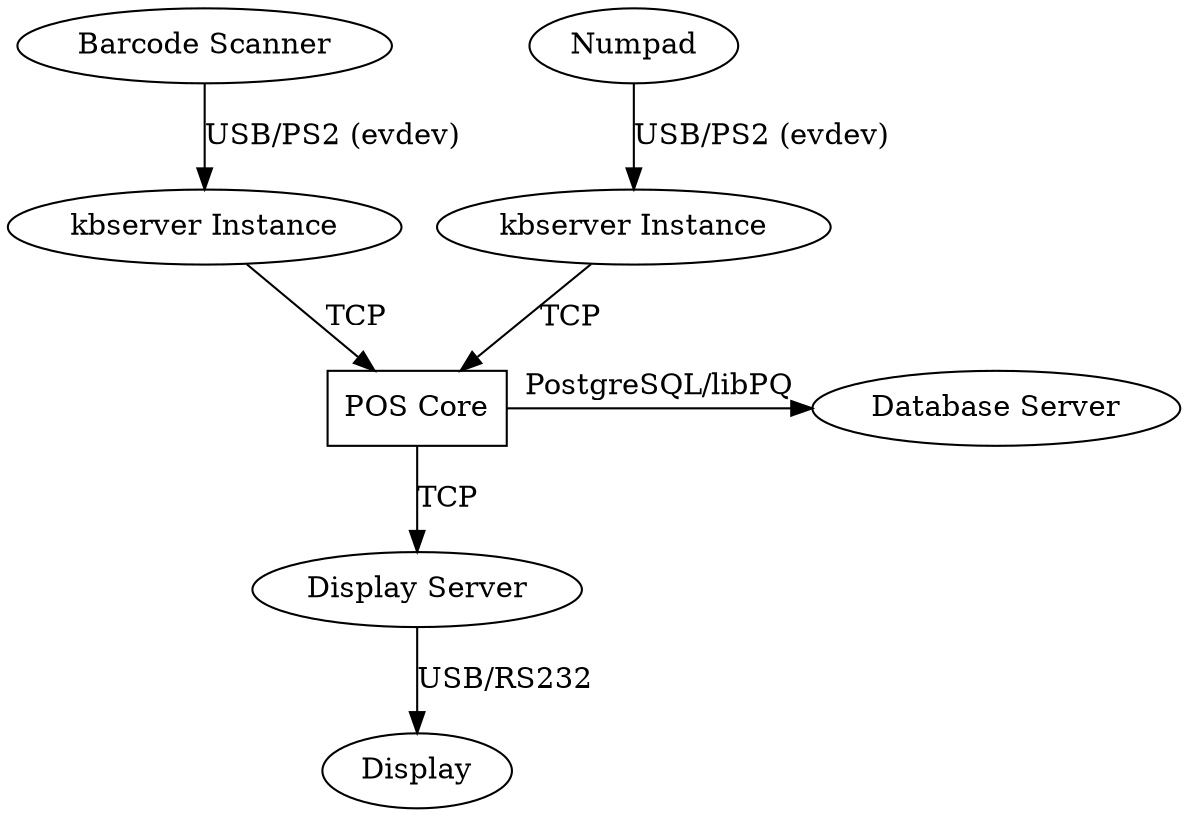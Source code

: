 digraph G {
	BC [label="Barcode Scanner"];
	Num [label="Numpad"];
	VFD [label="Display"];

	POS [label="POS Core", shape=box];
	BCD [label="kbserver Instance"];
	NumD [label="kbserver Instance"];
	OutD [label="Display Server"];

	DB [label="Database Server"];

	BC -> BCD [label="USB/PS2 (evdev)"];
	Num -> NumD [label="USB/PS2 (evdev)"];

	BCD -> POS [label="TCP"];
	NumD -> POS [label="TCP"];

	POS -> DB [label="PostgreSQL/libPQ"];
	POS -> OutD [label="TCP"];
	
	OutD -> VFD [label="USB/RS232"];

	{rank=same; DB; POS;}
}
